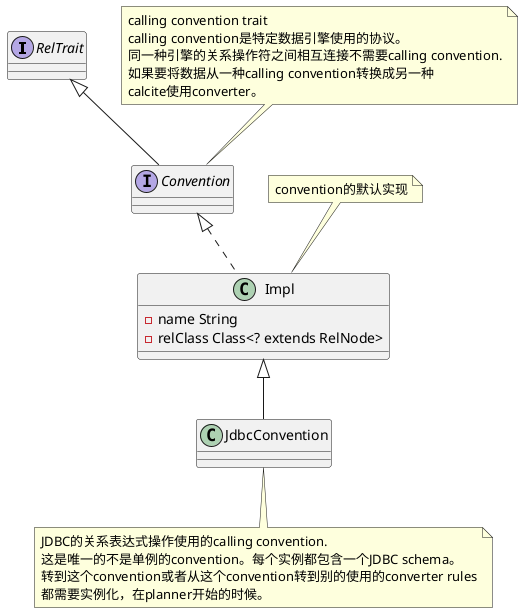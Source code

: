 @startuml

interface RelTrait {
}

interface Convention extends RelTrait {
}

note top of Convention
    calling convention trait
    calling convention是特定数据引擎使用的协议。
    同一种引擎的关系操作符之间相互连接不需要calling convention.
    如果要将数据从一种calling convention转换成另一种
    calcite使用converter。
end note

class Impl implements Convention {
    - name String
    - relClass Class<? extends RelNode>
}

note top of Impl
    convention的默认实现
end note

class JdbcConvention extends Impl {

}

note bottom of JdbcConvention
    JDBC的关系表达式操作使用的calling convention.
    这是唯一的不是单例的convention。每个实例都包含一个JDBC schema。
    转到这个convention或者从这个convention转到别的使用的converter rules
    都需要实例化，在planner开始的时候。
end note

@enduml

